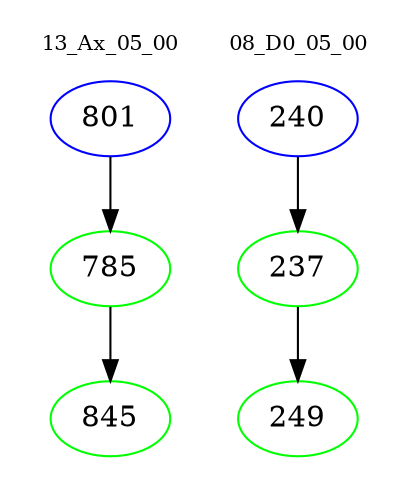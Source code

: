 digraph{
subgraph cluster_0 {
color = white
label = "13_Ax_05_00";
fontsize=10;
T0_801 [label="801", color="blue"]
T0_801 -> T0_785 [color="black"]
T0_785 [label="785", color="green"]
T0_785 -> T0_845 [color="black"]
T0_845 [label="845", color="green"]
}
subgraph cluster_1 {
color = white
label = "08_D0_05_00";
fontsize=10;
T1_240 [label="240", color="blue"]
T1_240 -> T1_237 [color="black"]
T1_237 [label="237", color="green"]
T1_237 -> T1_249 [color="black"]
T1_249 [label="249", color="green"]
}
}
